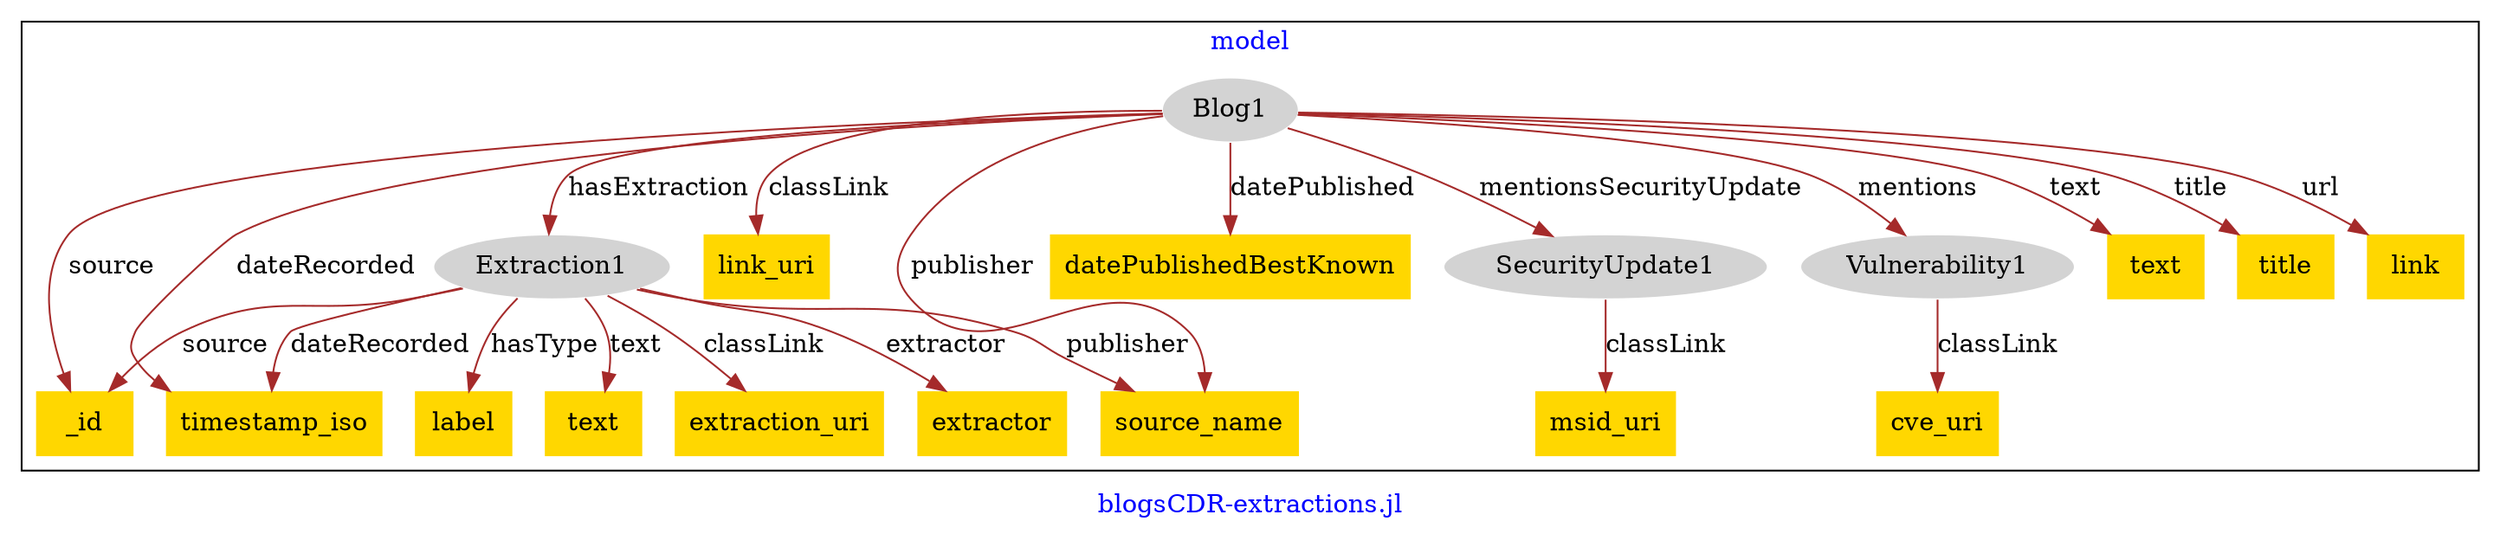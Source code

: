 digraph n0 {
fontcolor="blue"
remincross="true"
label="blogsCDR-extractions.jl"
subgraph cluster {
label="model"
n2[style="filled",color="white",fillcolor="lightgray",label="Extraction1"];
n3[shape="plaintext",style="filled",fillcolor="gold",label="extraction_uri"];
n4[shape="plaintext",style="filled",fillcolor="gold",label="extractor"];
n5[shape="plaintext",style="filled",fillcolor="gold",label="label"];
n6[shape="plaintext",style="filled",fillcolor="gold",label="text"];
n7[style="filled",color="white",fillcolor="lightgray",label="SecurityUpdate1"];
n8[shape="plaintext",style="filled",fillcolor="gold",label="msid_uri"];
n9[style="filled",color="white",fillcolor="lightgray",label="Vulnerability1"];
n10[shape="plaintext",style="filled",fillcolor="gold",label="cve_uri"];
n11[style="filled",color="white",fillcolor="lightgray",label="Blog1"];
n12[shape="plaintext",style="filled",fillcolor="gold",label="link_uri"];
n13[shape="plaintext",style="filled",fillcolor="gold",label="timestamp_iso"];
n14[shape="plaintext",style="filled",fillcolor="gold",label="datePublishedBestKnown"];
n15[shape="plaintext",style="filled",fillcolor="gold",label="source_name"];
n16[shape="plaintext",style="filled",fillcolor="gold",label="_id"];
n17[shape="plaintext",style="filled",fillcolor="gold",label="text"];
n18[shape="plaintext",style="filled",fillcolor="gold",label="title"];
n19[shape="plaintext",style="filled",fillcolor="gold",label="link"];
}
n2 -> n3[color="brown",fontcolor="black",label="classLink"]
n2 -> n4[color="brown",fontcolor="black",label="extractor"]
n2 -> n5[color="brown",fontcolor="black",label="hasType"]
n2 -> n6[color="brown",fontcolor="black",label="text"]
n7 -> n8[color="brown",fontcolor="black",label="classLink"]
n9 -> n10[color="brown",fontcolor="black",label="classLink"]
n11 -> n12[color="brown",fontcolor="black",label="classLink"]
n11 -> n13[color="brown",fontcolor="black",label="dateRecorded"]
n11 -> n2[color="brown",fontcolor="black",label="hasExtraction"]
n11 -> n7[color="brown",fontcolor="black",label="mentionsSecurityUpdate"]
n11 -> n14[color="brown",fontcolor="black",label="datePublished"]
n11 -> n9[color="brown",fontcolor="black",label="mentions"]
n11 -> n15[color="brown",fontcolor="black",label="publisher"]
n11 -> n16[color="brown",fontcolor="black",label="source"]
n11 -> n17[color="brown",fontcolor="black",label="text"]
n11 -> n18[color="brown",fontcolor="black",label="title"]
n11 -> n19[color="brown",fontcolor="black",label="url"]
n2 -> n15[color="brown",fontcolor="black",label="publisher"]
n2 -> n13[color="brown",fontcolor="black",label="dateRecorded"]
n2 -> n16[color="brown",fontcolor="black",label="source"]
}
